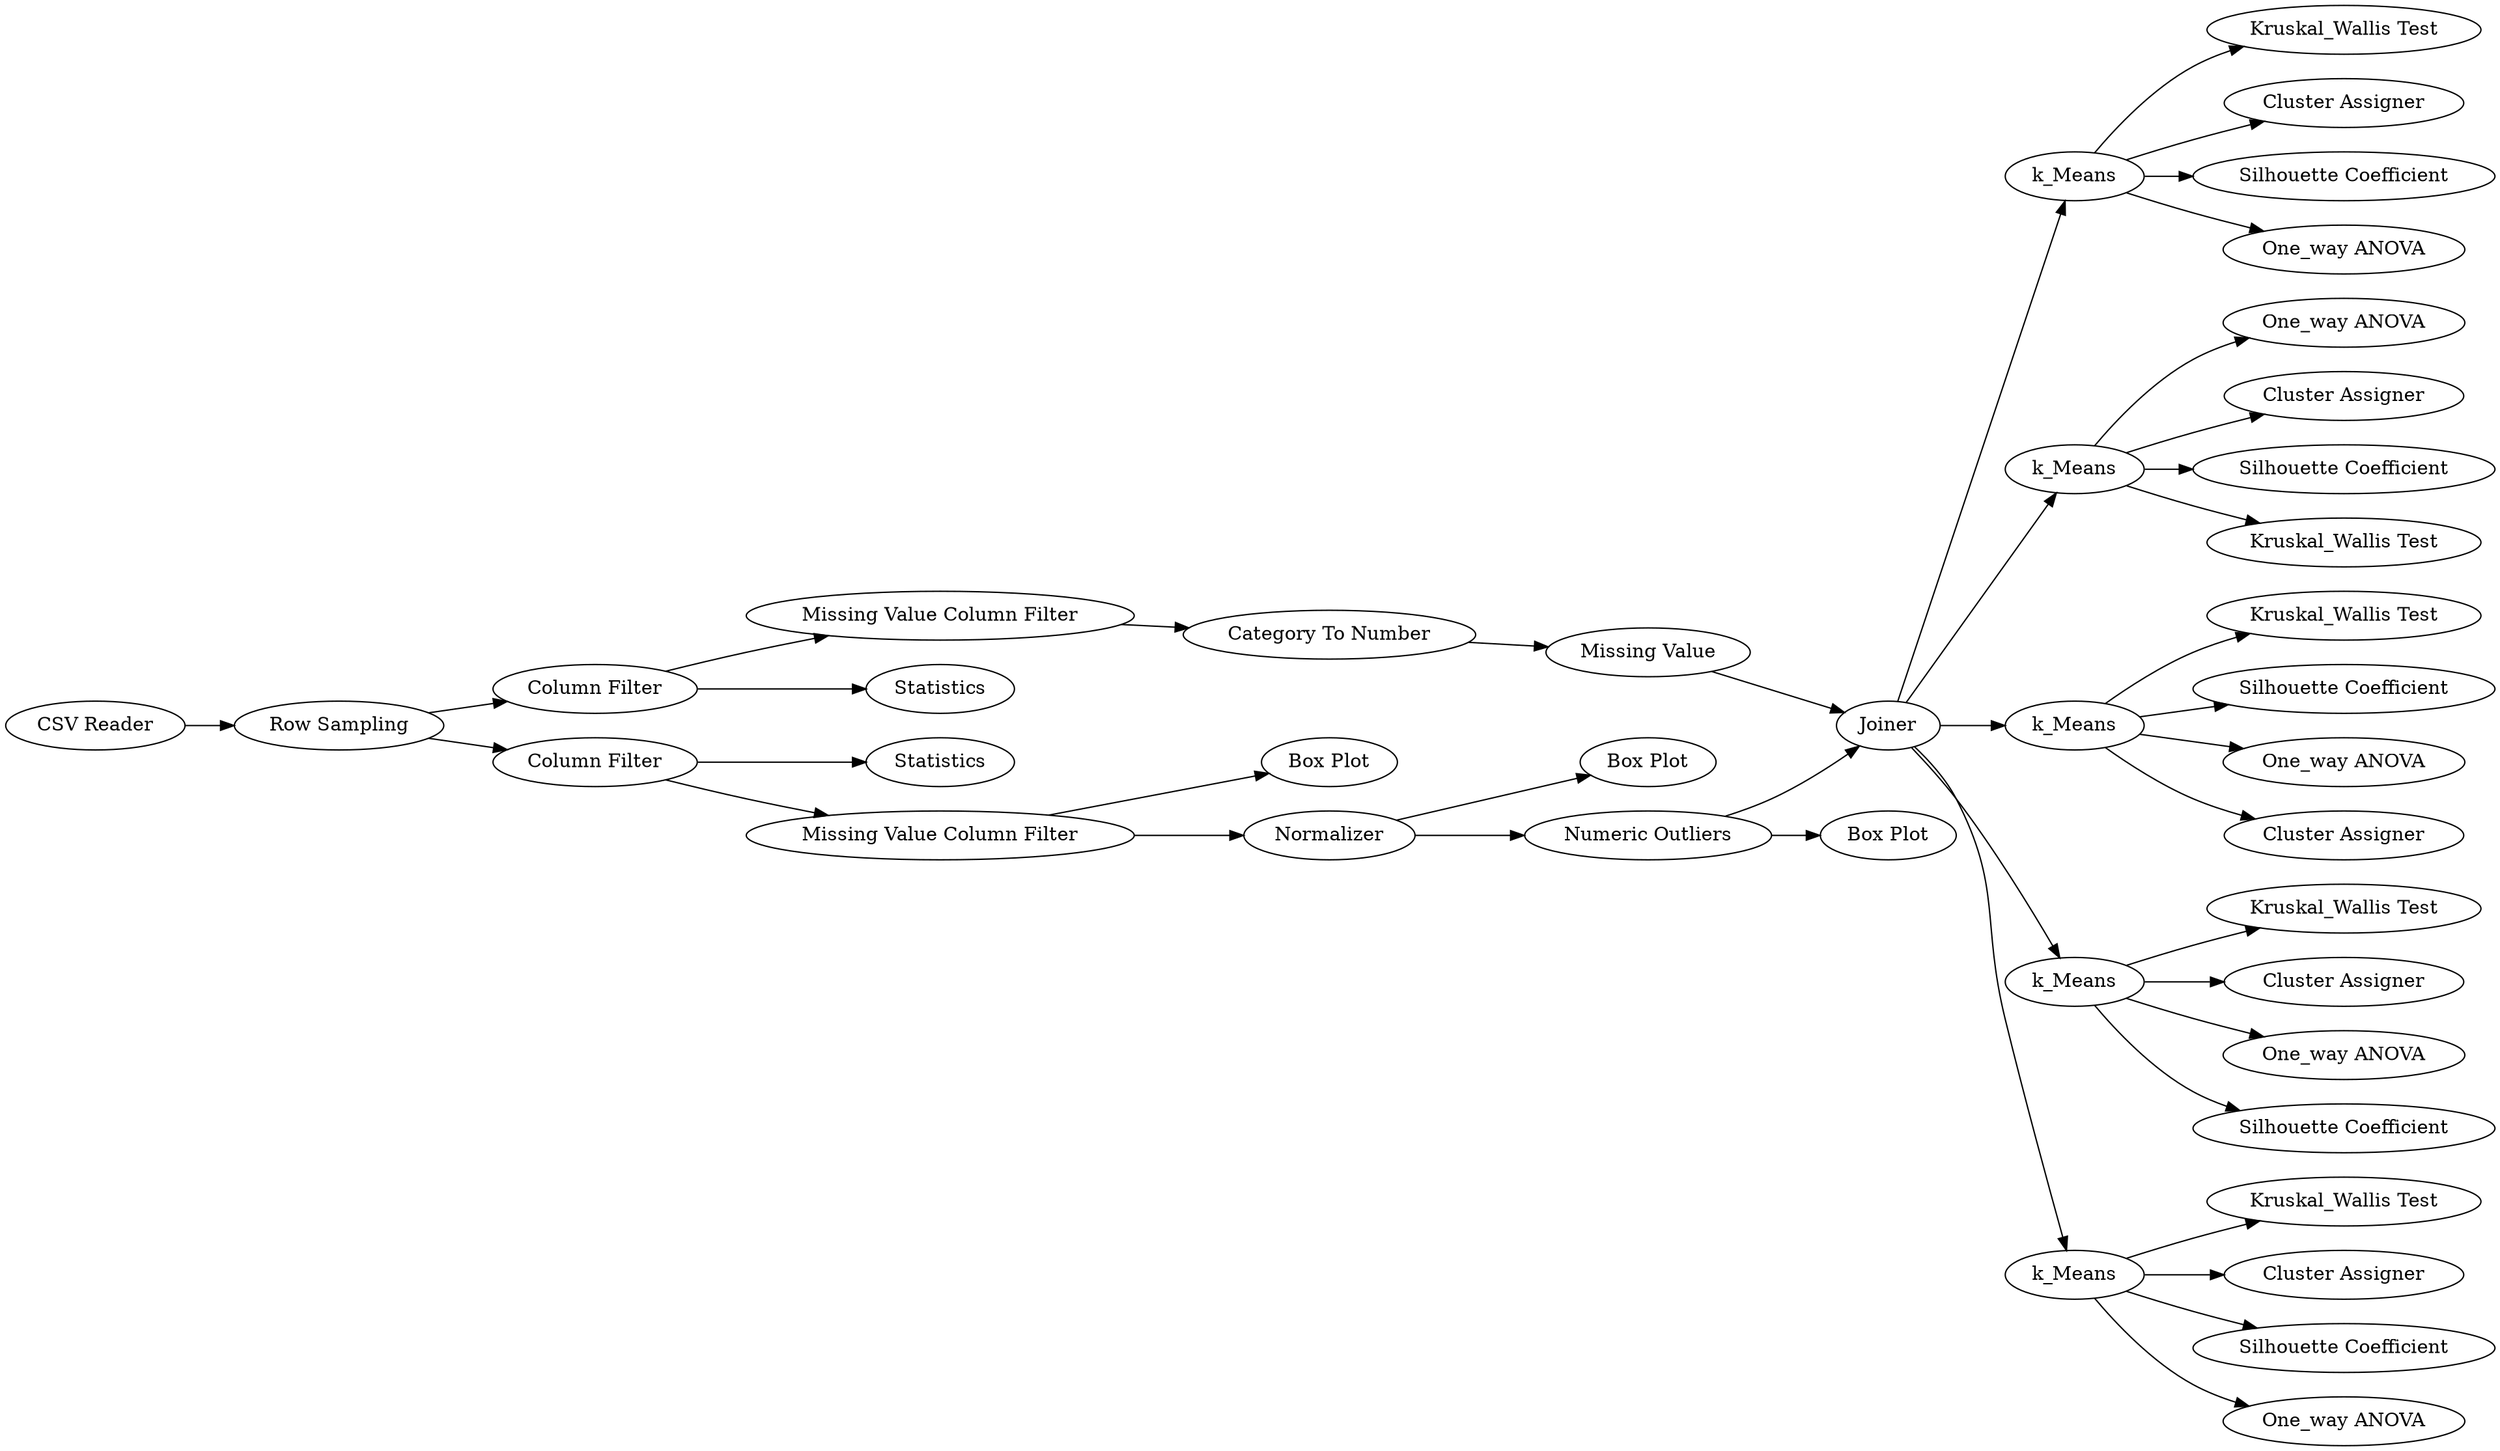 digraph {
	"-271647831552161810_43" [label="Kruskal_Wallis Test"]
	"-271647831552161810_11" [label=Joiner]
	"-271647831552161810_26" [label=Statistics]
	"-271647831552161810_24" [label=k_Means]
	"-271647831552161810_5" [label="Missing Value Column Filter"]
	"-271647831552161810_6" [label="Box Plot"]
	"-271647831552161810_10" [label="Box Plot"]
	"-271647831552161810_38" [label="One_way ANOVA"]
	"-271647831552161810_41" [label="Kruskal_Wallis Test"]
	"-271647831552161810_39" [label="Kruskal_Wallis Test"]
	"-271647831552161810_4" [label="Missing Value Column Filter"]
	"-271647831552161810_15" [label="Cluster Assigner"]
	"-271647831552161810_44" [label="Kruskal_Wallis Test"]
	"-271647831552161810_14" [label=k_Means]
	"-271647831552161810_30" [label="Silhouette Coefficient"]
	"-271647831552161810_9" [label="Box Plot"]
	"-271647831552161810_16" [label="Missing Value"]
	"-271647831552161810_29" [label="Row Sampling"]
	"-271647831552161810_17" [label=k_Means]
	"-271647831552161810_1" [label="CSV Reader"]
	"-271647831552161810_21" [label=k_Means]
	"-271647831552161810_3" [label="Column Filter"]
	"-271647831552161810_7" [label="Numeric Outliers"]
	"-271647831552161810_22" [label="Cluster Assigner"]
	"-271647831552161810_27" [label=Statistics]
	"-271647831552161810_20" [label="Cluster Assigner"]
	"-271647831552161810_31" [label="Silhouette Coefficient"]
	"-271647831552161810_23" [label="Cluster Assigner"]
	"-271647831552161810_28" [label="Silhouette Coefficient"]
	"-271647831552161810_12" [label="Category To Number"]
	"-271647831552161810_35" [label="One_way ANOVA"]
	"-271647831552161810_19" [label=k_Means]
	"-271647831552161810_37" [label="One_way ANOVA"]
	"-271647831552161810_33" [label="Silhouette Coefficient"]
	"-271647831552161810_2" [label="Column Filter"]
	"-271647831552161810_36" [label="One_way ANOVA"]
	"-271647831552161810_42" [label="Kruskal_Wallis Test"]
	"-271647831552161810_18" [label="Cluster Assigner"]
	"-271647831552161810_8" [label=Normalizer]
	"-271647831552161810_32" [label="Silhouette Coefficient"]
	"-271647831552161810_40" [label="One_way ANOVA"]
	"-271647831552161810_21" -> "-271647831552161810_35"
	"-271647831552161810_24" -> "-271647831552161810_23"
	"-271647831552161810_3" -> "-271647831552161810_27"
	"-271647831552161810_11" -> "-271647831552161810_17"
	"-271647831552161810_2" -> "-271647831552161810_4"
	"-271647831552161810_21" -> "-271647831552161810_41"
	"-271647831552161810_7" -> "-271647831552161810_11"
	"-271647831552161810_14" -> "-271647831552161810_15"
	"-271647831552161810_24" -> "-271647831552161810_39"
	"-271647831552161810_8" -> "-271647831552161810_7"
	"-271647831552161810_29" -> "-271647831552161810_2"
	"-271647831552161810_19" -> "-271647831552161810_44"
	"-271647831552161810_19" -> "-271647831552161810_20"
	"-271647831552161810_17" -> "-271647831552161810_30"
	"-271647831552161810_4" -> "-271647831552161810_8"
	"-271647831552161810_14" -> "-271647831552161810_28"
	"-271647831552161810_17" -> "-271647831552161810_18"
	"-271647831552161810_24" -> "-271647831552161810_40"
	"-271647831552161810_17" -> "-271647831552161810_37"
	"-271647831552161810_4" -> "-271647831552161810_6"
	"-271647831552161810_19" -> "-271647831552161810_36"
	"-271647831552161810_12" -> "-271647831552161810_16"
	"-271647831552161810_21" -> "-271647831552161810_22"
	"-271647831552161810_21" -> "-271647831552161810_32"
	"-271647831552161810_19" -> "-271647831552161810_31"
	"-271647831552161810_11" -> "-271647831552161810_21"
	"-271647831552161810_14" -> "-271647831552161810_42"
	"-271647831552161810_24" -> "-271647831552161810_33"
	"-271647831552161810_11" -> "-271647831552161810_24"
	"-271647831552161810_11" -> "-271647831552161810_19"
	"-271647831552161810_11" -> "-271647831552161810_14"
	"-271647831552161810_14" -> "-271647831552161810_38"
	"-271647831552161810_5" -> "-271647831552161810_12"
	"-271647831552161810_3" -> "-271647831552161810_5"
	"-271647831552161810_7" -> "-271647831552161810_10"
	"-271647831552161810_17" -> "-271647831552161810_43"
	"-271647831552161810_16" -> "-271647831552161810_11"
	"-271647831552161810_1" -> "-271647831552161810_29"
	"-271647831552161810_29" -> "-271647831552161810_3"
	"-271647831552161810_8" -> "-271647831552161810_9"
	"-271647831552161810_2" -> "-271647831552161810_26"
	rankdir=LR
}
